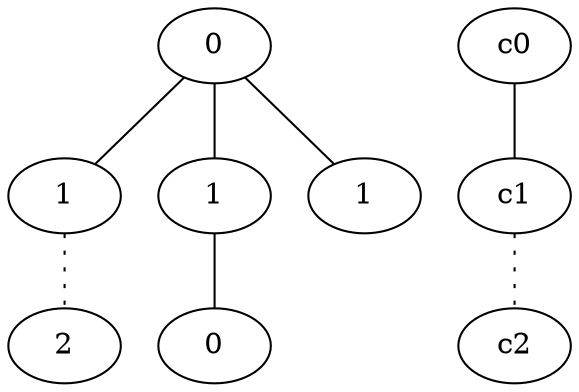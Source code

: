 graph {
a0[label=0];
a1[label=1];
a2[label=2];
a3[label=1];
a4[label=0];
a5[label=1];
a0 -- a1;
a0 -- a3;
a0 -- a5;
a1 -- a2 [style=dotted];
a3 -- a4;
c0 -- c1;
c1 -- c2 [style=dotted];
}

